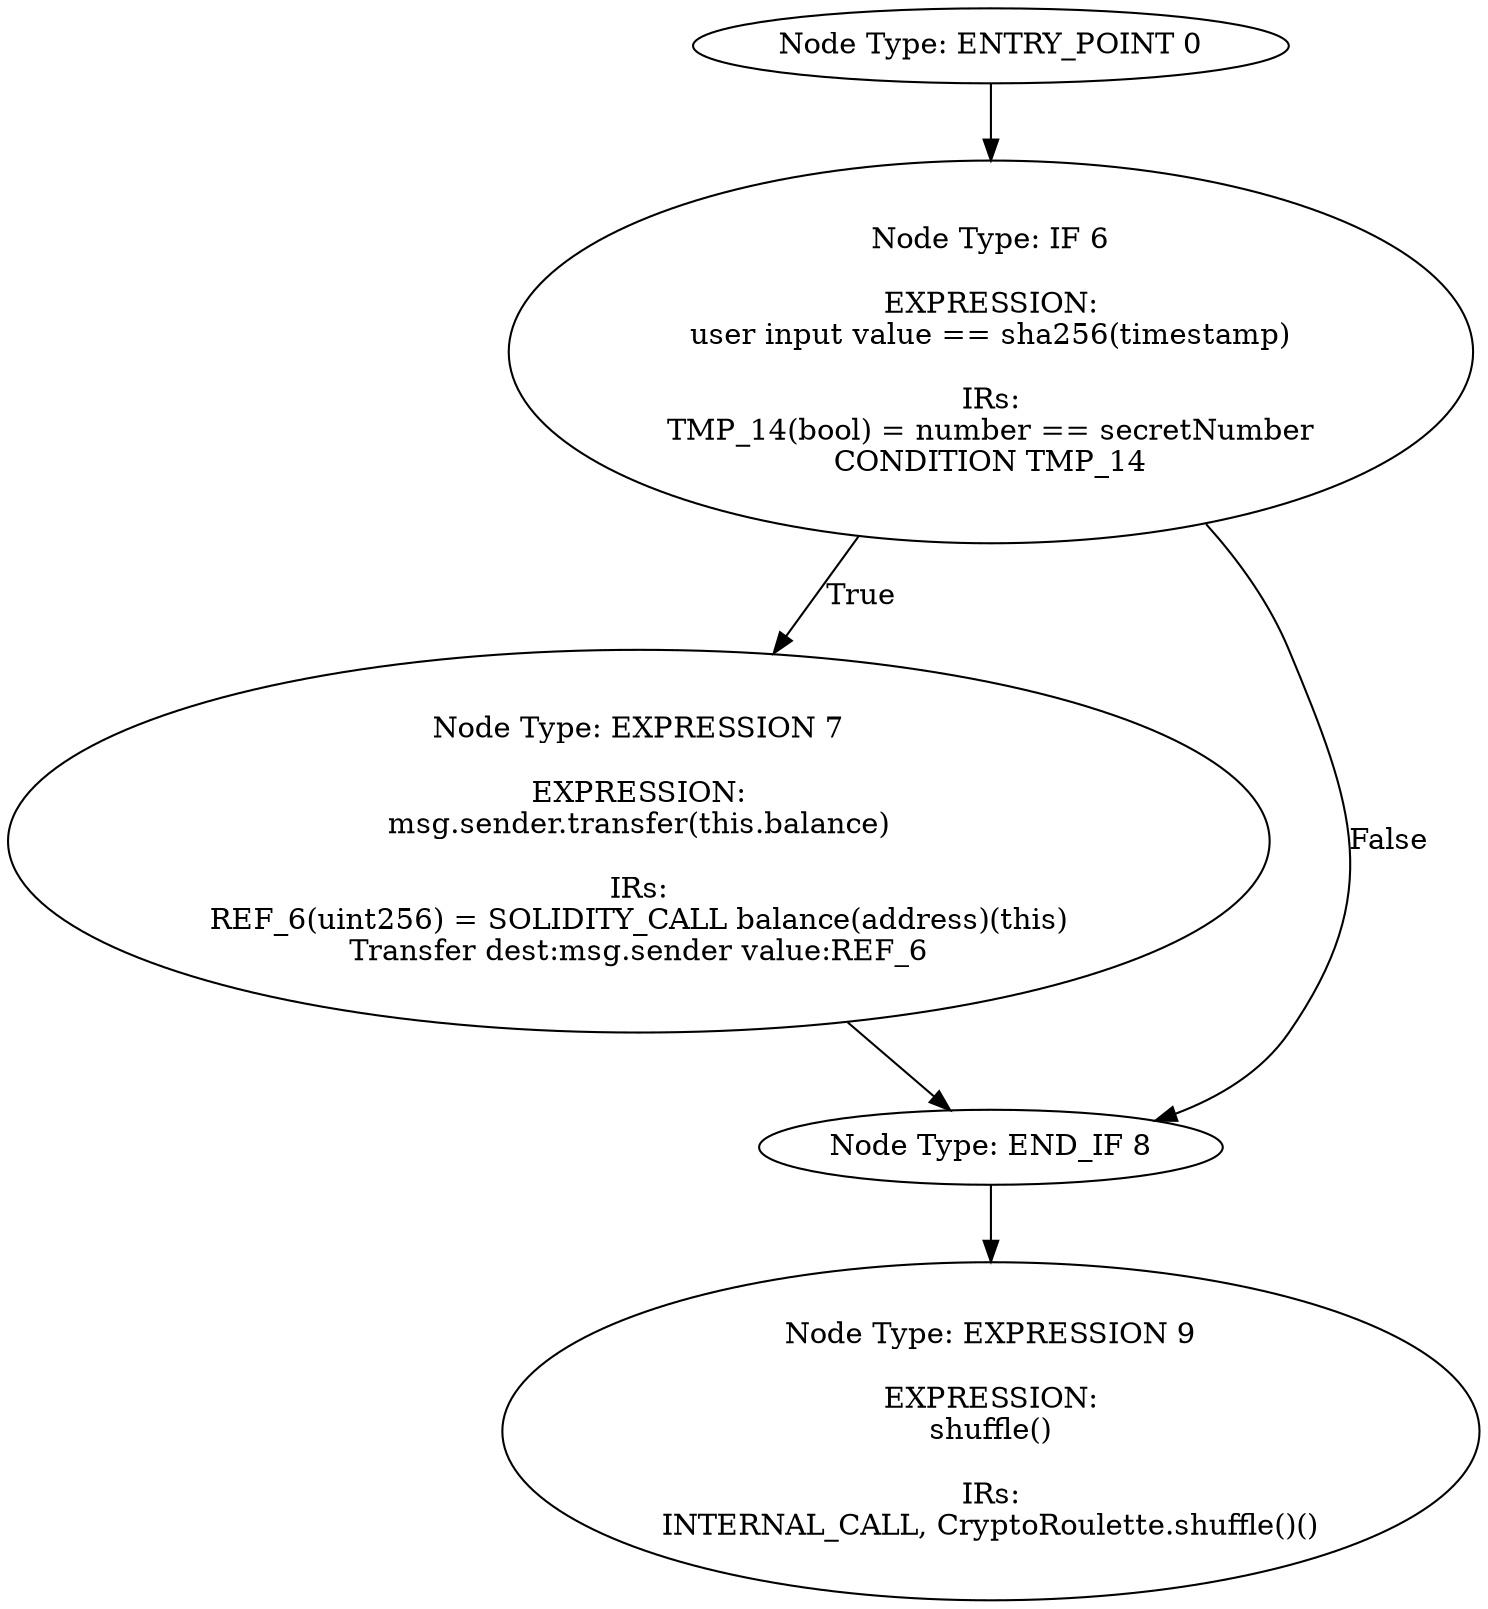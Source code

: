 digraph{
0[label="Node Type: ENTRY_POINT 0
"];
0->6;

6[label="Node Type: IF 6

EXPRESSION:
user input value == sha256(timestamp)

IRs:
TMP_14(bool) = number == secretNumber
CONDITION TMP_14"];
6->7[label="True"];
6->8[label="False"];
7[label="Node Type: EXPRESSION 7

EXPRESSION:
msg.sender.transfer(this.balance)

IRs:
REF_6(uint256) = SOLIDITY_CALL balance(address)(this)
Transfer dest:msg.sender value:REF_6"];
7->8;
8[label="Node Type: END_IF 8
"];
8->9;
9[label="Node Type: EXPRESSION 9

EXPRESSION:
shuffle()

IRs:
INTERNAL_CALL, CryptoRoulette.shuffle()()"];
}
